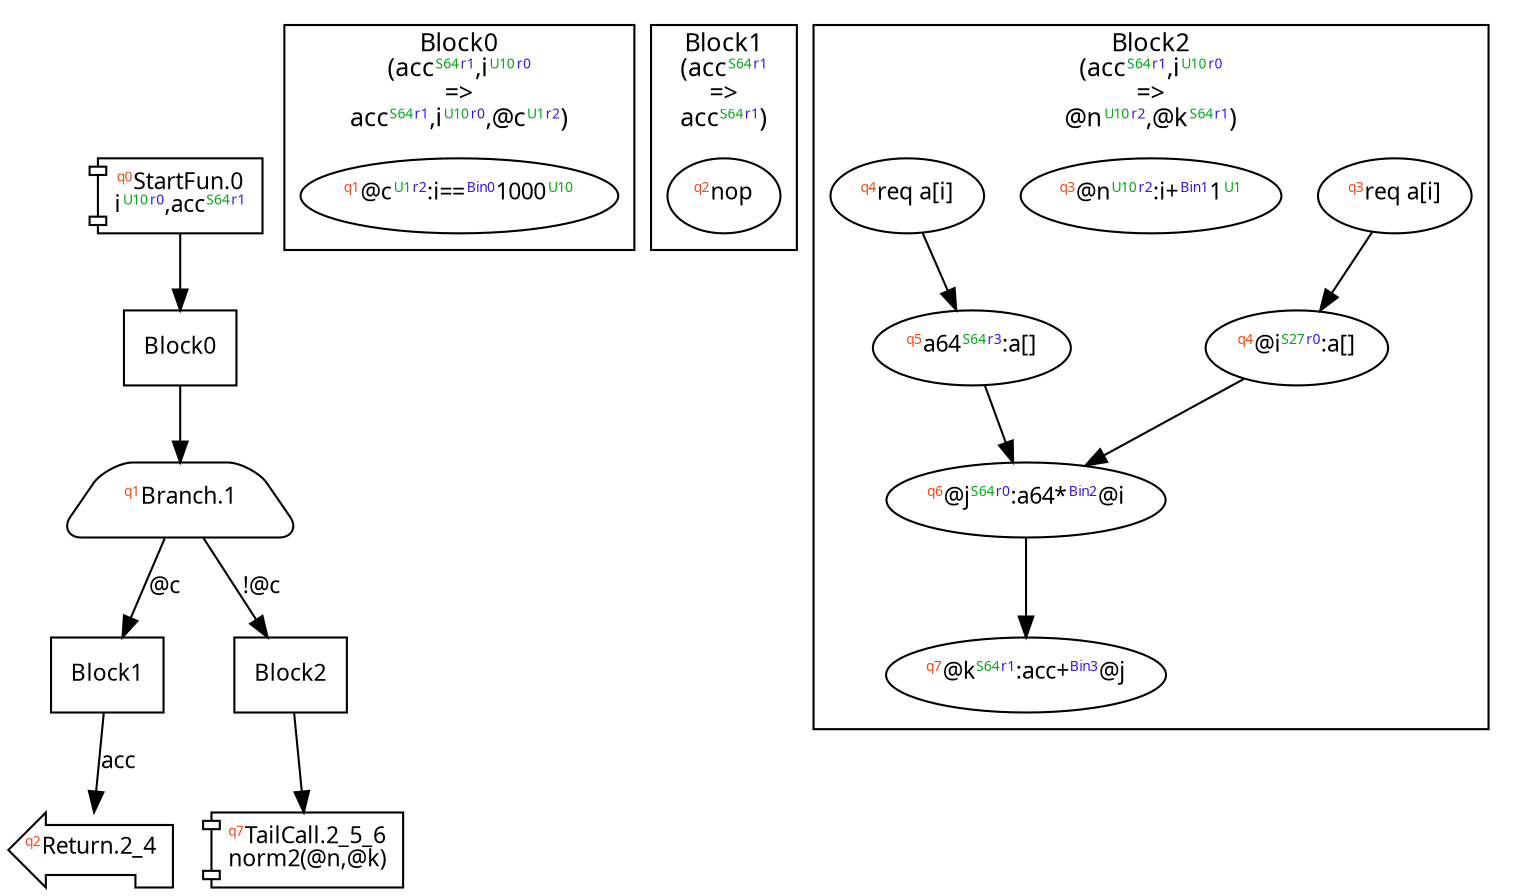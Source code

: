 digraph Program_ {
  graph [fontname = "Monaco", fontsize = 12, ranksep = 0.5];
  node [shape = box, fontname = "Monaco", fontsize = 11; colorscheme = pastel19];
  edge [fontname = "Monaco", fontsize = 11; colorscheme = pastel19];
  Jump0[label = <<font color="#ff4411" point-size="8"><sup>q0</sup></font>StartFun.0<br/>i<font color="#00aa11" point-size="8"><sup>U10</sup></font><font color="#3311ff" point-size="8"><sup>r0</sup></font>,acc<font color="#00aa11" point-size="8"><sup>S64</sup></font><font color="#3311ff" point-size="8"><sup>r1</sup></font>>; shape = component];
  Jump0 -> Block0;
  Jump1[
    label = <<font color="#ff4411" point-size="8"><sup>q1</sup></font>Branch.1>;
    shape = trapezium; style = rounded;
  ];
  Block0 -> Jump1;
  Jump1 -> Block1 [label=<@c>];
  Jump1 -> Block2 [label=<!@c>];
  Jump2_4[label = <<font color="#ff4411" point-size="8"><sup>q2</sup></font>Return.2_4>; shape = lpromoter];
  Block1 -> Jump2_4 [label=<acc>];
  Jump2_5_6[label = <<font color="#ff4411" point-size="8"><sup>q7</sup></font>TailCall.2_5_6<br/>norm2(@n,@k)>; shape = component];
  Block2 -> Jump2_5_6;
  Block0 [label = "Block0"];
  Block1 [label = "Block1"];
  Block2 [label = "Block2"];
  subgraph cluster_dfg_Block0 {
    node [shape = oval];
    label = <Block0<br/>(acc<font color="#00aa11" point-size="8"><sup>S64</sup></font><font color="#3311ff" point-size="8"><sup>r1</sup></font>,i<font color="#00aa11" point-size="8"><sup>U10</sup></font><font color="#3311ff" point-size="8"><sup>r0</sup></font><br/>=&gt;<br/>acc<font color="#00aa11" point-size="8"><sup>S64</sup></font><font color="#3311ff" point-size="8"><sup>r1</sup></font>,i<font color="#00aa11" point-size="8"><sup>U10</sup></font><font color="#3311ff" point-size="8"><sup>r0</sup></font>,@c<font color="#00aa11" point-size="8"><sup>U1</sup></font><font color="#3311ff" point-size="8"><sup>r2</sup></font>)>;
    1 [label=<<font color="#ff4411" point-size="8"><sup>q1</sup></font>@c<font color="#00aa11" point-size="8"><sup>U1</sup></font><font color="#3311ff" point-size="8"><sup>r2</sup></font>:i==<font color="#3311ff" point-size="8"><sup>Bin0</sup></font>1000<font color="#00aa11" point-size="8"><sup>U10</sup></font>>];
  }
  subgraph cluster_dfg_Block1 {
    node [shape = oval];
    label = <Block1<br/>(acc<font color="#00aa11" point-size="8"><sup>S64</sup></font><font color="#3311ff" point-size="8"><sup>r1</sup></font><br/>=&gt;<br/>acc<font color="#00aa11" point-size="8"><sup>S64</sup></font><font color="#3311ff" point-size="8"><sup>r1</sup></font>)>;
    2 [label=<<font color="#ff4411" point-size="8"><sup>q2</sup></font>nop>];
  }
  subgraph cluster_dfg_Block2 {
    node [shape = oval];
    label = <Block2<br/>(acc<font color="#00aa11" point-size="8"><sup>S64</sup></font><font color="#3311ff" point-size="8"><sup>r1</sup></font>,i<font color="#00aa11" point-size="8"><sup>U10</sup></font><font color="#3311ff" point-size="8"><sup>r0</sup></font><br/>=&gt;<br/>@n<font color="#00aa11" point-size="8"><sup>U10</sup></font><font color="#3311ff" point-size="8"><sup>r2</sup></font>,@k<font color="#00aa11" point-size="8"><sup>S64</sup></font><font color="#3311ff" point-size="8"><sup>r1</sup></font>)>;
    5 [label=<<font color="#ff4411" point-size="8"><sup>q3</sup></font>req a[i&#93;>];
    10 [label=<<font color="#ff4411" point-size="8"><sup>q3</sup></font>@n<font color="#00aa11" point-size="8"><sup>U10</sup></font><font color="#3311ff" point-size="8"><sup>r2</sup></font>:i+<font color="#3311ff" point-size="8"><sup>Bin1</sup></font>1<font color="#00aa11" point-size="8"><sup>U1</sup></font>>];
    6 [label=<<font color="#ff4411" point-size="8"><sup>q4</sup></font>@i<font color="#00aa11" point-size="8"><sup>S27</sup></font><font color="#3311ff" point-size="8"><sup>r0</sup></font>:a[&#93;>];
    7 [label=<<font color="#ff4411" point-size="8"><sup>q6</sup></font>@j<font color="#00aa11" point-size="8"><sup>S64</sup></font><font color="#3311ff" point-size="8"><sup>r0</sup></font>:a64*<font color="#3311ff" point-size="8"><sup>Bin2</sup></font>@i>];
    3 [label=<<font color="#ff4411" point-size="8"><sup>q4</sup></font>req a[i&#93;>];
    8 [label=<<font color="#ff4411" point-size="8"><sup>q7</sup></font>@k<font color="#00aa11" point-size="8"><sup>S64</sup></font><font color="#3311ff" point-size="8"><sup>r1</sup></font>:acc+<font color="#3311ff" point-size="8"><sup>Bin3</sup></font>@j>];
    4 [label=<<font color="#ff4411" point-size="8"><sup>q5</sup></font>a64<font color="#00aa11" point-size="8"><sup>S64</sup></font><font color="#3311ff" point-size="8"><sup>r3</sup></font>:a[&#93;>];
    4 -> 7;
    6 -> 7;
    7 -> 8;
    3 -> 4 [style = solid];
    5 -> 6 [style = solid];
  }
}
